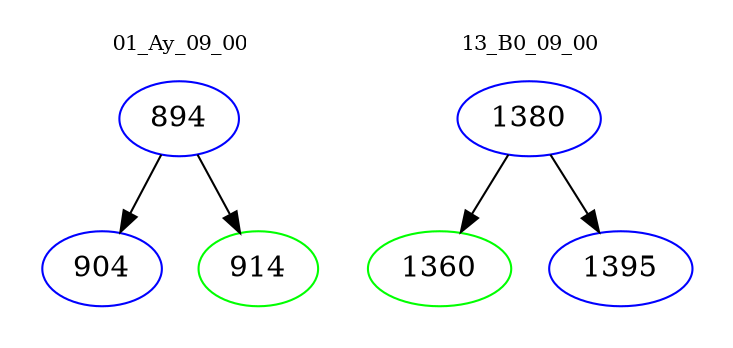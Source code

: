 digraph{
subgraph cluster_0 {
color = white
label = "01_Ay_09_00";
fontsize=10;
T0_894 [label="894", color="blue"]
T0_894 -> T0_904 [color="black"]
T0_904 [label="904", color="blue"]
T0_894 -> T0_914 [color="black"]
T0_914 [label="914", color="green"]
}
subgraph cluster_1 {
color = white
label = "13_B0_09_00";
fontsize=10;
T1_1380 [label="1380", color="blue"]
T1_1380 -> T1_1360 [color="black"]
T1_1360 [label="1360", color="green"]
T1_1380 -> T1_1395 [color="black"]
T1_1395 [label="1395", color="blue"]
}
}
